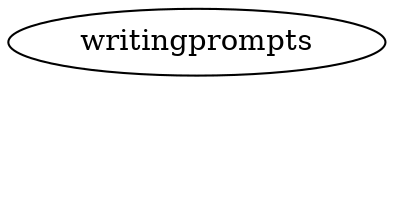 /*****
 
*****/

digraph G {
  graph [splines=true overlap=false]
  node  [shape=ellipse, width=0.3, height=0.3]
  83 [label="writingprompts"];
  label = "\n \n";  fontsize=24;
}
